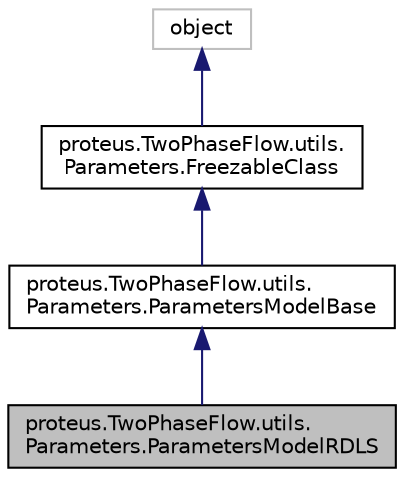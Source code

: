 digraph "proteus.TwoPhaseFlow.utils.Parameters.ParametersModelRDLS"
{
 // LATEX_PDF_SIZE
  edge [fontname="Helvetica",fontsize="10",labelfontname="Helvetica",labelfontsize="10"];
  node [fontname="Helvetica",fontsize="10",shape=record];
  Node1 [label="proteus.TwoPhaseFlow.utils.\lParameters.ParametersModelRDLS",height=0.2,width=0.4,color="black", fillcolor="grey75", style="filled", fontcolor="black",tooltip=" "];
  Node2 -> Node1 [dir="back",color="midnightblue",fontsize="10",style="solid",fontname="Helvetica"];
  Node2 [label="proteus.TwoPhaseFlow.utils.\lParameters.ParametersModelBase",height=0.2,width=0.4,color="black", fillcolor="white", style="filled",URL="$classproteus_1_1TwoPhaseFlow_1_1utils_1_1Parameters_1_1ParametersModelBase.html",tooltip=" "];
  Node3 -> Node2 [dir="back",color="midnightblue",fontsize="10",style="solid",fontname="Helvetica"];
  Node3 [label="proteus.TwoPhaseFlow.utils.\lParameters.FreezableClass",height=0.2,width=0.4,color="black", fillcolor="white", style="filled",URL="$classproteus_1_1TwoPhaseFlow_1_1utils_1_1Parameters_1_1FreezableClass.html",tooltip=" "];
  Node4 -> Node3 [dir="back",color="midnightblue",fontsize="10",style="solid",fontname="Helvetica"];
  Node4 [label="object",height=0.2,width=0.4,color="grey75", fillcolor="white", style="filled",tooltip=" "];
}
